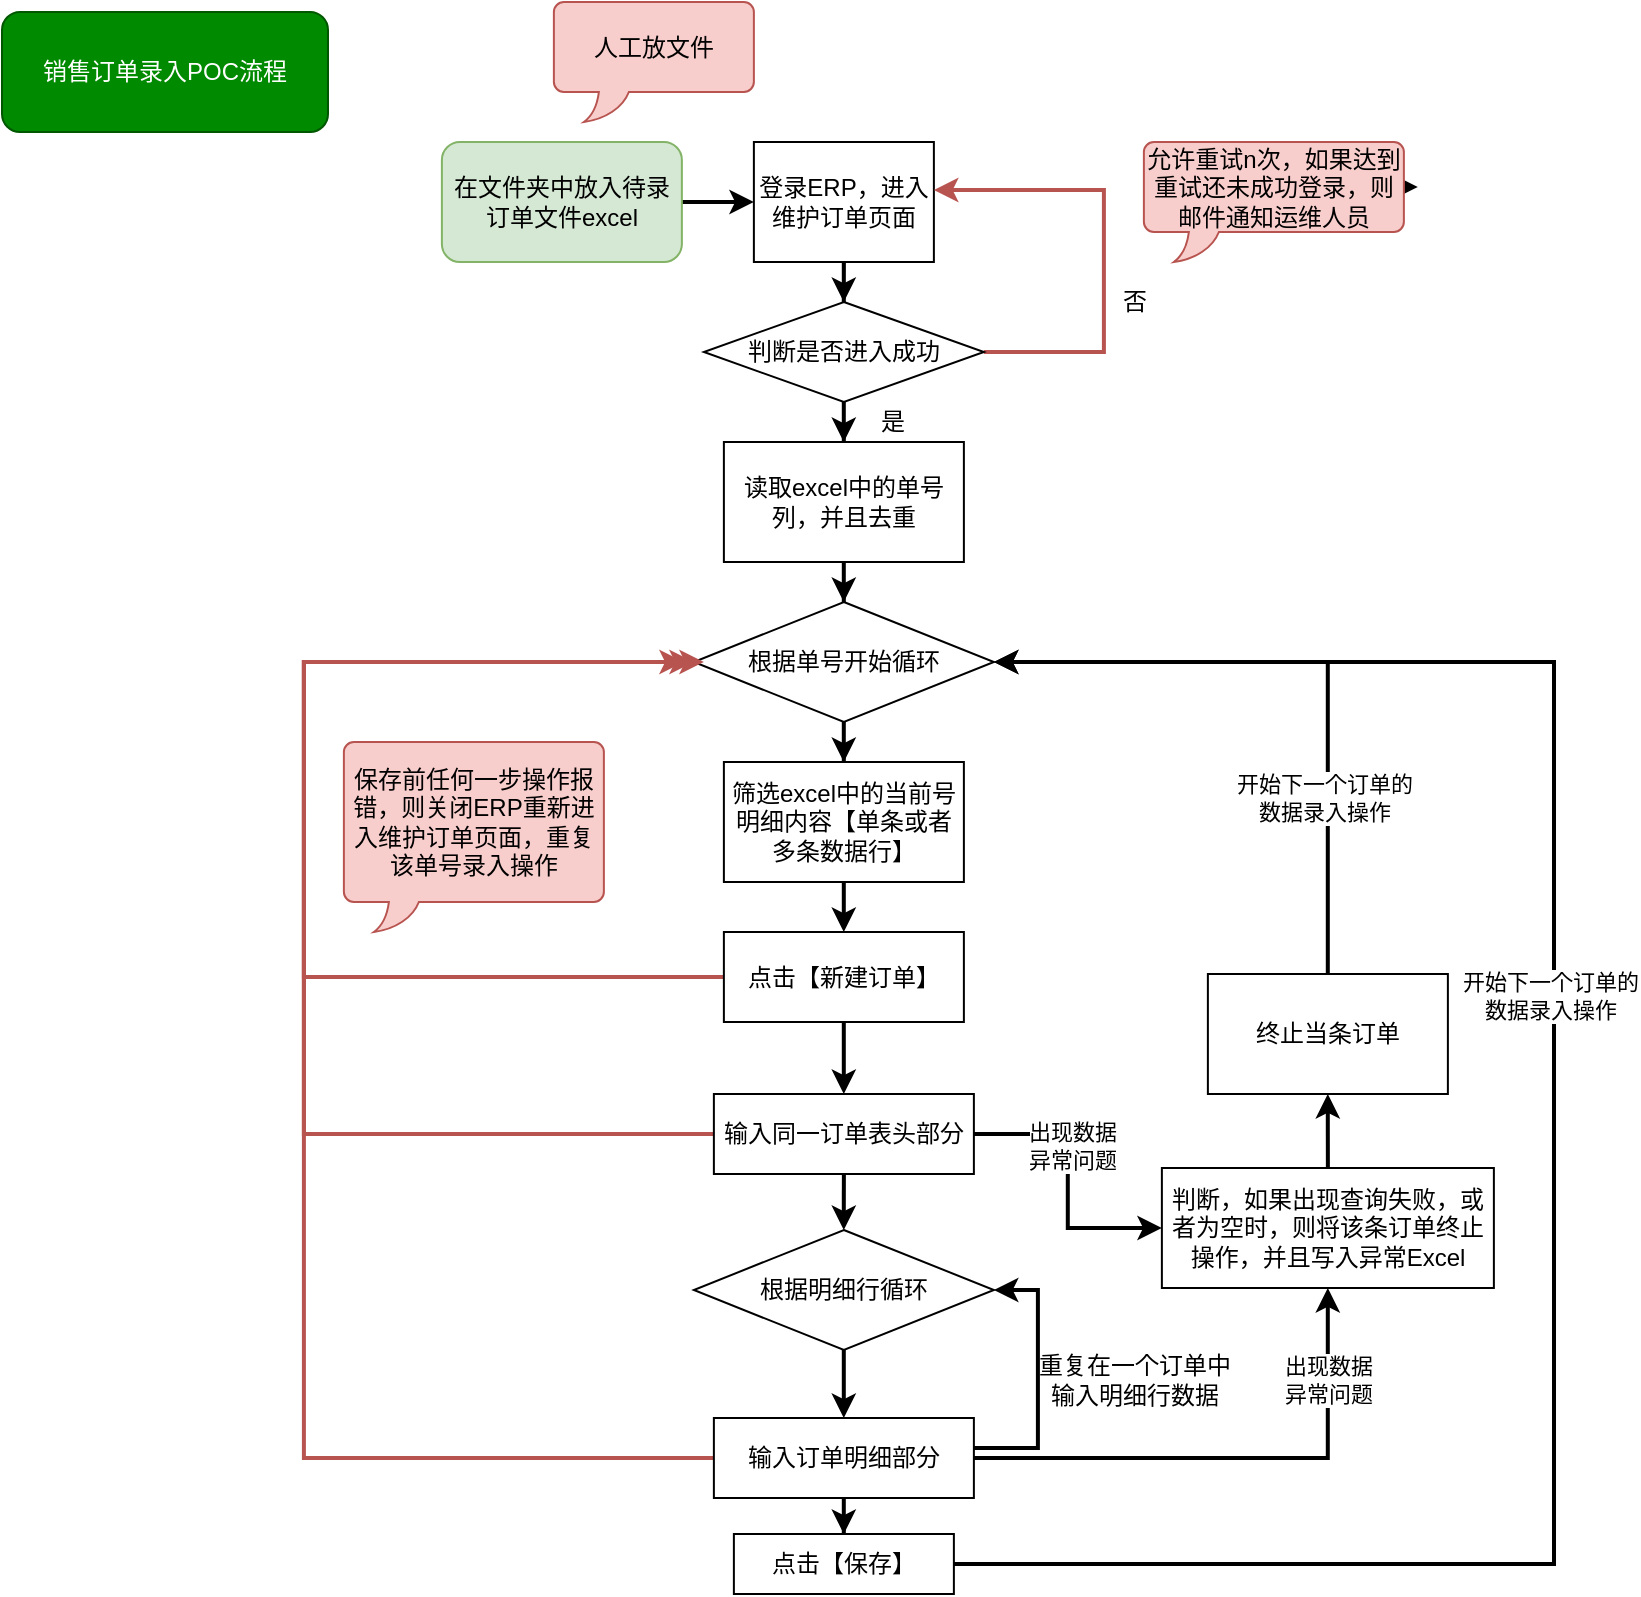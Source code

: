 <mxfile version="15.9.1" type="github">
  <diagram id="_qJE0IMFuHd5htYyMUY-" name="第 1 页">
    <mxGraphModel dx="1422" dy="796" grid="0" gridSize="10" guides="1" tooltips="1" connect="1" arrows="1" fold="1" page="1" pageScale="1" pageWidth="827" pageHeight="1169" math="0" shadow="0">
      <root>
        <mxCell id="0" />
        <mxCell id="1" parent="0" />
        <mxCell id="rDPkerh0MoqJ9josZGDd-58" style="edgeStyle=orthogonalEdgeStyle;rounded=0;orthogonalLoop=1;jettySize=auto;html=1;strokeWidth=2;" edge="1" parent="1" source="rDPkerh0MoqJ9josZGDd-1" target="rDPkerh0MoqJ9josZGDd-8">
          <mxGeometry relative="1" as="geometry" />
        </mxCell>
        <mxCell id="rDPkerh0MoqJ9josZGDd-1" value="在文件夹中放入待录订单文件excel" style="rounded=1;whiteSpace=wrap;html=1;fillColor=#d5e8d4;strokeColor=#82b366;" vertex="1" parent="1">
          <mxGeometry x="228.94" y="77" width="120" height="60" as="geometry" />
        </mxCell>
        <mxCell id="rDPkerh0MoqJ9josZGDd-5" value="" style="edgeStyle=orthogonalEdgeStyle;rounded=0;orthogonalLoop=1;jettySize=auto;html=1;strokeWidth=2;" edge="1" parent="1" source="rDPkerh0MoqJ9josZGDd-2" target="rDPkerh0MoqJ9josZGDd-4">
          <mxGeometry relative="1" as="geometry" />
        </mxCell>
        <mxCell id="rDPkerh0MoqJ9josZGDd-2" value="读取excel中的单号列，并且去重" style="rounded=0;whiteSpace=wrap;html=1;" vertex="1" parent="1">
          <mxGeometry x="369.94" y="227" width="120" height="60" as="geometry" />
        </mxCell>
        <mxCell id="rDPkerh0MoqJ9josZGDd-7" value="" style="edgeStyle=orthogonalEdgeStyle;rounded=0;orthogonalLoop=1;jettySize=auto;html=1;strokeWidth=2;" edge="1" parent="1" source="rDPkerh0MoqJ9josZGDd-4" target="rDPkerh0MoqJ9josZGDd-6">
          <mxGeometry relative="1" as="geometry" />
        </mxCell>
        <mxCell id="rDPkerh0MoqJ9josZGDd-4" value="根据单号开始循环" style="rhombus;whiteSpace=wrap;html=1;" vertex="1" parent="1">
          <mxGeometry x="354.94" y="307" width="150" height="60" as="geometry" />
        </mxCell>
        <mxCell id="rDPkerh0MoqJ9josZGDd-26" value="" style="edgeStyle=orthogonalEdgeStyle;rounded=0;orthogonalLoop=1;jettySize=auto;html=1;strokeWidth=2;" edge="1" parent="1" source="rDPkerh0MoqJ9josZGDd-6" target="rDPkerh0MoqJ9josZGDd-23">
          <mxGeometry relative="1" as="geometry" />
        </mxCell>
        <mxCell id="rDPkerh0MoqJ9josZGDd-6" value="筛选excel中的当前号明细内容【单条或者多条数据行】" style="rounded=0;whiteSpace=wrap;html=1;" vertex="1" parent="1">
          <mxGeometry x="369.94" y="387" width="120" height="60" as="geometry" />
        </mxCell>
        <mxCell id="rDPkerh0MoqJ9josZGDd-13" style="edgeStyle=orthogonalEdgeStyle;rounded=0;orthogonalLoop=1;jettySize=auto;html=1;exitX=0.5;exitY=1;exitDx=0;exitDy=0;strokeWidth=2;" edge="1" parent="1" source="rDPkerh0MoqJ9josZGDd-8" target="rDPkerh0MoqJ9josZGDd-12">
          <mxGeometry relative="1" as="geometry" />
        </mxCell>
        <mxCell id="rDPkerh0MoqJ9josZGDd-8" value="登录ERP，进入维护订单页面" style="rounded=0;whiteSpace=wrap;html=1;" vertex="1" parent="1">
          <mxGeometry x="384.94" y="77" width="90" height="60" as="geometry" />
        </mxCell>
        <mxCell id="rDPkerh0MoqJ9josZGDd-16" style="edgeStyle=orthogonalEdgeStyle;rounded=0;orthogonalLoop=1;jettySize=auto;html=1;exitX=1;exitY=0.5;exitDx=0;exitDy=0;entryX=1;entryY=0.4;entryDx=0;entryDy=0;entryPerimeter=0;fillColor=#f8cecc;strokeColor=#b85450;strokeWidth=2;" edge="1" parent="1" source="rDPkerh0MoqJ9josZGDd-12" target="rDPkerh0MoqJ9josZGDd-8">
          <mxGeometry relative="1" as="geometry">
            <Array as="points">
              <mxPoint x="559.94" y="182" />
              <mxPoint x="559.94" y="101" />
            </Array>
          </mxGeometry>
        </mxCell>
        <mxCell id="rDPkerh0MoqJ9josZGDd-22" value="" style="edgeStyle=orthogonalEdgeStyle;rounded=0;orthogonalLoop=1;jettySize=auto;html=1;strokeWidth=2;" edge="1" parent="1" source="rDPkerh0MoqJ9josZGDd-12" target="rDPkerh0MoqJ9josZGDd-2">
          <mxGeometry relative="1" as="geometry" />
        </mxCell>
        <mxCell id="rDPkerh0MoqJ9josZGDd-12" value="判断是否进入成功" style="rhombus;whiteSpace=wrap;html=1;" vertex="1" parent="1">
          <mxGeometry x="359.94" y="157" width="140" height="50" as="geometry" />
        </mxCell>
        <mxCell id="rDPkerh0MoqJ9josZGDd-15" value="是" style="text;html=1;align=center;verticalAlign=middle;resizable=0;points=[];autosize=1;strokeColor=none;fillColor=none;" vertex="1" parent="1">
          <mxGeometry x="438.94" y="207" width="30" height="20" as="geometry" />
        </mxCell>
        <mxCell id="rDPkerh0MoqJ9josZGDd-17" value="否" style="text;html=1;align=center;verticalAlign=middle;resizable=0;points=[];autosize=1;strokeColor=none;fillColor=none;" vertex="1" parent="1">
          <mxGeometry x="559.94" y="147" width="30" height="20" as="geometry" />
        </mxCell>
        <mxCell id="rDPkerh0MoqJ9josZGDd-19" value="人工放文件" style="whiteSpace=wrap;html=1;shape=mxgraph.basic.roundRectCallout;dx=30;dy=15;size=5;boundedLbl=1;fillColor=#f8cecc;strokeColor=#b85450;" vertex="1" parent="1">
          <mxGeometry x="284.94" y="7" width="100" height="60" as="geometry" />
        </mxCell>
        <mxCell id="rDPkerh0MoqJ9josZGDd-53" style="edgeStyle=orthogonalEdgeStyle;rounded=0;orthogonalLoop=1;jettySize=auto;html=1;exitX=0;exitY=0;exitDx=130;exitDy=22.5;exitPerimeter=0;strokeWidth=2;" edge="1" parent="1" source="rDPkerh0MoqJ9josZGDd-20">
          <mxGeometry relative="1" as="geometry">
            <mxPoint x="716.94" y="100" as="targetPoint" />
          </mxGeometry>
        </mxCell>
        <mxCell id="rDPkerh0MoqJ9josZGDd-20" value="允许重试n次，如果达到重试还未成功登录，则邮件通知运维人员" style="whiteSpace=wrap;html=1;shape=mxgraph.basic.roundRectCallout;dx=30;dy=15;size=5;boundedLbl=1;fillColor=#f8cecc;strokeColor=#b85450;" vertex="1" parent="1">
          <mxGeometry x="579.94" y="77" width="130" height="60" as="geometry" />
        </mxCell>
        <mxCell id="rDPkerh0MoqJ9josZGDd-28" value="" style="edgeStyle=orthogonalEdgeStyle;rounded=0;orthogonalLoop=1;jettySize=auto;html=1;strokeWidth=2;" edge="1" parent="1" source="rDPkerh0MoqJ9josZGDd-23" target="rDPkerh0MoqJ9josZGDd-27">
          <mxGeometry relative="1" as="geometry" />
        </mxCell>
        <mxCell id="rDPkerh0MoqJ9josZGDd-42" style="edgeStyle=orthogonalEdgeStyle;rounded=0;orthogonalLoop=1;jettySize=auto;html=1;fillColor=#f8cecc;strokeColor=#b85450;strokeWidth=2;" edge="1" parent="1" source="rDPkerh0MoqJ9josZGDd-23">
          <mxGeometry relative="1" as="geometry">
            <mxPoint x="349.94" y="337" as="targetPoint" />
            <Array as="points">
              <mxPoint x="159.94" y="495" />
              <mxPoint x="159.94" y="337" />
            </Array>
          </mxGeometry>
        </mxCell>
        <mxCell id="rDPkerh0MoqJ9josZGDd-23" value="点击【新建订单】" style="rounded=0;whiteSpace=wrap;html=1;" vertex="1" parent="1">
          <mxGeometry x="369.94" y="472" width="120" height="45" as="geometry" />
        </mxCell>
        <mxCell id="rDPkerh0MoqJ9josZGDd-31" style="edgeStyle=orthogonalEdgeStyle;rounded=0;orthogonalLoop=1;jettySize=auto;html=1;exitX=0.5;exitY=1;exitDx=0;exitDy=0;strokeWidth=2;" edge="1" parent="1" source="rDPkerh0MoqJ9josZGDd-27" target="rDPkerh0MoqJ9josZGDd-30">
          <mxGeometry relative="1" as="geometry" />
        </mxCell>
        <mxCell id="rDPkerh0MoqJ9josZGDd-41" style="edgeStyle=orthogonalEdgeStyle;rounded=0;orthogonalLoop=1;jettySize=auto;html=1;fillColor=#f8cecc;strokeColor=#b85450;strokeWidth=2;" edge="1" parent="1" source="rDPkerh0MoqJ9josZGDd-27">
          <mxGeometry relative="1" as="geometry">
            <mxPoint x="359.94" y="337" as="targetPoint" />
            <Array as="points">
              <mxPoint x="159.94" y="573" />
              <mxPoint x="159.94" y="337" />
            </Array>
          </mxGeometry>
        </mxCell>
        <mxCell id="rDPkerh0MoqJ9josZGDd-47" style="edgeStyle=orthogonalEdgeStyle;rounded=0;orthogonalLoop=1;jettySize=auto;html=1;exitX=1;exitY=0.5;exitDx=0;exitDy=0;strokeWidth=2;" edge="1" parent="1" source="rDPkerh0MoqJ9josZGDd-27" target="rDPkerh0MoqJ9josZGDd-46">
          <mxGeometry relative="1" as="geometry" />
        </mxCell>
        <mxCell id="rDPkerh0MoqJ9josZGDd-50" value="出现数据&lt;br&gt;异常问题" style="edgeLabel;html=1;align=center;verticalAlign=middle;resizable=0;points=[];" vertex="1" connectable="0" parent="rDPkerh0MoqJ9josZGDd-47">
          <mxGeometry x="-0.271" y="2" relative="1" as="geometry">
            <mxPoint y="1" as="offset" />
          </mxGeometry>
        </mxCell>
        <mxCell id="rDPkerh0MoqJ9josZGDd-27" value="输入同一订单表头部分" style="rounded=0;whiteSpace=wrap;html=1;" vertex="1" parent="1">
          <mxGeometry x="364.94" y="553" width="130" height="40" as="geometry" />
        </mxCell>
        <mxCell id="rDPkerh0MoqJ9josZGDd-33" value="" style="edgeStyle=orthogonalEdgeStyle;rounded=0;orthogonalLoop=1;jettySize=auto;html=1;strokeWidth=2;" edge="1" parent="1" source="rDPkerh0MoqJ9josZGDd-30" target="rDPkerh0MoqJ9josZGDd-32">
          <mxGeometry relative="1" as="geometry" />
        </mxCell>
        <mxCell id="rDPkerh0MoqJ9josZGDd-30" value="根据明细行循环" style="rhombus;whiteSpace=wrap;html=1;" vertex="1" parent="1">
          <mxGeometry x="354.94" y="621" width="150" height="60" as="geometry" />
        </mxCell>
        <mxCell id="rDPkerh0MoqJ9josZGDd-34" style="edgeStyle=orthogonalEdgeStyle;rounded=0;orthogonalLoop=1;jettySize=auto;html=1;entryX=1;entryY=0.5;entryDx=0;entryDy=0;strokeWidth=2;" edge="1" parent="1" source="rDPkerh0MoqJ9josZGDd-32" target="rDPkerh0MoqJ9josZGDd-30">
          <mxGeometry relative="1" as="geometry">
            <Array as="points">
              <mxPoint x="526.94" y="730" />
              <mxPoint x="526.94" y="651" />
            </Array>
          </mxGeometry>
        </mxCell>
        <mxCell id="rDPkerh0MoqJ9josZGDd-37" value="" style="edgeStyle=orthogonalEdgeStyle;rounded=0;orthogonalLoop=1;jettySize=auto;html=1;strokeWidth=2;" edge="1" parent="1" source="rDPkerh0MoqJ9josZGDd-32" target="rDPkerh0MoqJ9josZGDd-36">
          <mxGeometry relative="1" as="geometry" />
        </mxCell>
        <mxCell id="rDPkerh0MoqJ9josZGDd-40" style="edgeStyle=orthogonalEdgeStyle;rounded=0;orthogonalLoop=1;jettySize=auto;html=1;exitX=0;exitY=0.5;exitDx=0;exitDy=0;entryX=0;entryY=0.5;entryDx=0;entryDy=0;fillColor=#f8cecc;strokeColor=#b85450;strokeWidth=2;" edge="1" parent="1" source="rDPkerh0MoqJ9josZGDd-32" target="rDPkerh0MoqJ9josZGDd-4">
          <mxGeometry relative="1" as="geometry">
            <Array as="points">
              <mxPoint x="159.94" y="735" />
              <mxPoint x="159.94" y="337" />
            </Array>
          </mxGeometry>
        </mxCell>
        <mxCell id="rDPkerh0MoqJ9josZGDd-54" style="edgeStyle=orthogonalEdgeStyle;rounded=0;orthogonalLoop=1;jettySize=auto;html=1;exitX=1;exitY=0.5;exitDx=0;exitDy=0;strokeWidth=2;" edge="1" parent="1" source="rDPkerh0MoqJ9josZGDd-32" target="rDPkerh0MoqJ9josZGDd-46">
          <mxGeometry relative="1" as="geometry" />
        </mxCell>
        <mxCell id="rDPkerh0MoqJ9josZGDd-55" value="出现数据&lt;br&gt;异常问题" style="edgeLabel;html=1;align=center;verticalAlign=middle;resizable=0;points=[];" vertex="1" connectable="0" parent="rDPkerh0MoqJ9josZGDd-54">
          <mxGeometry x="0.504" y="-3" relative="1" as="geometry">
            <mxPoint x="-3" y="-19" as="offset" />
          </mxGeometry>
        </mxCell>
        <mxCell id="rDPkerh0MoqJ9josZGDd-32" value="输入订单明细部分" style="rounded=0;whiteSpace=wrap;html=1;" vertex="1" parent="1">
          <mxGeometry x="364.94" y="715" width="130" height="40" as="geometry" />
        </mxCell>
        <mxCell id="rDPkerh0MoqJ9josZGDd-35" value="重复在一个订单中&lt;br&gt;输入明细行数据" style="text;html=1;align=center;verticalAlign=middle;resizable=0;points=[];autosize=1;strokeColor=none;fillColor=none;" vertex="1" parent="1">
          <mxGeometry x="519.94" y="681" width="110" height="30" as="geometry" />
        </mxCell>
        <mxCell id="rDPkerh0MoqJ9josZGDd-38" style="edgeStyle=orthogonalEdgeStyle;rounded=0;orthogonalLoop=1;jettySize=auto;html=1;entryX=1;entryY=0.5;entryDx=0;entryDy=0;strokeWidth=2;" edge="1" parent="1" source="rDPkerh0MoqJ9josZGDd-36" target="rDPkerh0MoqJ9josZGDd-4">
          <mxGeometry relative="1" as="geometry">
            <Array as="points">
              <mxPoint x="785" y="788" />
              <mxPoint x="785" y="337" />
            </Array>
          </mxGeometry>
        </mxCell>
        <mxCell id="rDPkerh0MoqJ9josZGDd-39" value="开始下一个订单的&lt;br&gt;数据录入操作" style="edgeLabel;html=1;align=center;verticalAlign=middle;resizable=0;points=[];" vertex="1" connectable="0" parent="rDPkerh0MoqJ9josZGDd-38">
          <mxGeometry x="0.133" y="2" relative="1" as="geometry">
            <mxPoint as="offset" />
          </mxGeometry>
        </mxCell>
        <mxCell id="rDPkerh0MoqJ9josZGDd-36" value="点击【保存】" style="rounded=0;whiteSpace=wrap;html=1;" vertex="1" parent="1">
          <mxGeometry x="374.94" y="773" width="110" height="30" as="geometry" />
        </mxCell>
        <mxCell id="rDPkerh0MoqJ9josZGDd-44" value="保存前任何一步操作报错，则关闭ERP重新进入维护订单页面，重复该单号录入操作" style="whiteSpace=wrap;html=1;shape=mxgraph.basic.roundRectCallout;dx=30;dy=15;size=5;boundedLbl=1;fillColor=#f8cecc;strokeColor=#b85450;" vertex="1" parent="1">
          <mxGeometry x="179.94" y="377" width="130" height="95" as="geometry" />
        </mxCell>
        <mxCell id="rDPkerh0MoqJ9josZGDd-45" value="销售订单录入POC流程" style="rounded=1;whiteSpace=wrap;html=1;fillColor=#008a00;fontColor=#ffffff;strokeColor=#005700;" vertex="1" parent="1">
          <mxGeometry x="9" y="12" width="163" height="60" as="geometry" />
        </mxCell>
        <mxCell id="rDPkerh0MoqJ9josZGDd-52" style="edgeStyle=orthogonalEdgeStyle;rounded=0;orthogonalLoop=1;jettySize=auto;html=1;exitX=0.5;exitY=0;exitDx=0;exitDy=0;strokeWidth=2;" edge="1" parent="1" source="rDPkerh0MoqJ9josZGDd-46" target="rDPkerh0MoqJ9josZGDd-51">
          <mxGeometry relative="1" as="geometry" />
        </mxCell>
        <mxCell id="rDPkerh0MoqJ9josZGDd-46" value="判断，如果出现查询失败，或者为空时，则将该条订单终止操作，并且写入异常Excel" style="rounded=0;whiteSpace=wrap;html=1;" vertex="1" parent="1">
          <mxGeometry x="588.94" y="590" width="166" height="60" as="geometry" />
        </mxCell>
        <mxCell id="rDPkerh0MoqJ9josZGDd-56" style="edgeStyle=orthogonalEdgeStyle;rounded=0;orthogonalLoop=1;jettySize=auto;html=1;entryX=1;entryY=0.5;entryDx=0;entryDy=0;strokeWidth=2;" edge="1" parent="1" source="rDPkerh0MoqJ9josZGDd-51" target="rDPkerh0MoqJ9josZGDd-4">
          <mxGeometry relative="1" as="geometry">
            <Array as="points">
              <mxPoint x="671.94" y="337" />
            </Array>
          </mxGeometry>
        </mxCell>
        <mxCell id="rDPkerh0MoqJ9josZGDd-57" value="开始下一个订单的&lt;br&gt;数据录入操作" style="edgeLabel;html=1;align=center;verticalAlign=middle;resizable=0;points=[];" vertex="1" connectable="0" parent="rDPkerh0MoqJ9josZGDd-56">
          <mxGeometry x="-0.455" y="2" relative="1" as="geometry">
            <mxPoint as="offset" />
          </mxGeometry>
        </mxCell>
        <mxCell id="rDPkerh0MoqJ9josZGDd-51" value="终止当条订单" style="rounded=0;whiteSpace=wrap;html=1;" vertex="1" parent="1">
          <mxGeometry x="611.94" y="493" width="120" height="60" as="geometry" />
        </mxCell>
      </root>
    </mxGraphModel>
  </diagram>
</mxfile>
